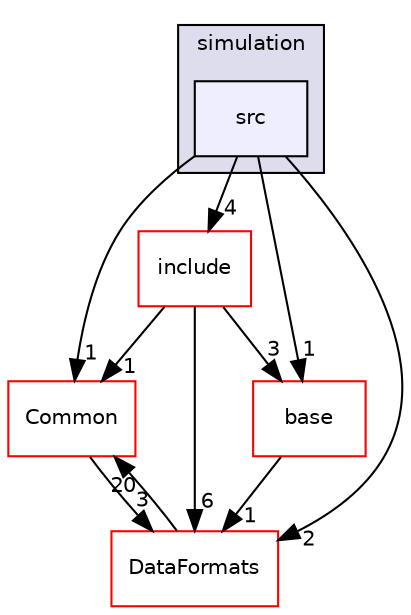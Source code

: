digraph "/home/travis/build/AliceO2Group/AliceO2/Detectors/FIT/simulation/src" {
  bgcolor=transparent;
  compound=true
  node [ fontsize="10", fontname="Helvetica"];
  edge [ labelfontsize="10", labelfontname="Helvetica"];
  subgraph clusterdir_d961a1fccbdc187b00f8f36febec53be {
    graph [ bgcolor="#ddddee", pencolor="black", label="simulation" fontname="Helvetica", fontsize="10", URL="dir_d961a1fccbdc187b00f8f36febec53be.html"]
  dir_3577dabb8da6e7e9f48138bf5363df09 [shape=box, label="src", style="filled", fillcolor="#eeeeff", pencolor="black", URL="dir_3577dabb8da6e7e9f48138bf5363df09.html"];
  }
  dir_4ab6b4cc6a7edbff49100e9123df213f [shape=box label="Common" color="red" URL="dir_4ab6b4cc6a7edbff49100e9123df213f.html"];
  dir_2465f3075ac35f5821daf5bc0e4d2732 [shape=box label="include" color="red" URL="dir_2465f3075ac35f5821daf5bc0e4d2732.html"];
  dir_efd5be80f1ea96799fa313034d485898 [shape=box label="base" color="red" URL="dir_efd5be80f1ea96799fa313034d485898.html"];
  dir_2171f7ec022c5423887b07c69b2f5b48 [shape=box label="DataFormats" color="red" URL="dir_2171f7ec022c5423887b07c69b2f5b48.html"];
  dir_3577dabb8da6e7e9f48138bf5363df09->dir_4ab6b4cc6a7edbff49100e9123df213f [headlabel="1", labeldistance=1.5 headhref="dir_000205_000016.html"];
  dir_3577dabb8da6e7e9f48138bf5363df09->dir_2465f3075ac35f5821daf5bc0e4d2732 [headlabel="4", labeldistance=1.5 headhref="dir_000205_000166.html"];
  dir_3577dabb8da6e7e9f48138bf5363df09->dir_efd5be80f1ea96799fa313034d485898 [headlabel="1", labeldistance=1.5 headhref="dir_000205_000216.html"];
  dir_3577dabb8da6e7e9f48138bf5363df09->dir_2171f7ec022c5423887b07c69b2f5b48 [headlabel="2", labeldistance=1.5 headhref="dir_000205_000056.html"];
  dir_4ab6b4cc6a7edbff49100e9123df213f->dir_2171f7ec022c5423887b07c69b2f5b48 [headlabel="3", labeldistance=1.5 headhref="dir_000016_000056.html"];
  dir_2465f3075ac35f5821daf5bc0e4d2732->dir_4ab6b4cc6a7edbff49100e9123df213f [headlabel="1", labeldistance=1.5 headhref="dir_000166_000016.html"];
  dir_2465f3075ac35f5821daf5bc0e4d2732->dir_efd5be80f1ea96799fa313034d485898 [headlabel="3", labeldistance=1.5 headhref="dir_000166_000216.html"];
  dir_2465f3075ac35f5821daf5bc0e4d2732->dir_2171f7ec022c5423887b07c69b2f5b48 [headlabel="6", labeldistance=1.5 headhref="dir_000166_000056.html"];
  dir_efd5be80f1ea96799fa313034d485898->dir_2171f7ec022c5423887b07c69b2f5b48 [headlabel="1", labeldistance=1.5 headhref="dir_000216_000056.html"];
  dir_2171f7ec022c5423887b07c69b2f5b48->dir_4ab6b4cc6a7edbff49100e9123df213f [headlabel="20", labeldistance=1.5 headhref="dir_000056_000016.html"];
}
